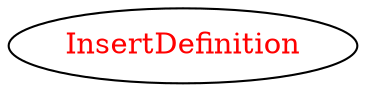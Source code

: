 digraph dependencyGraph {
 concentrate=true;
 ranksep="2.0";
 rankdir="LR"; 
 splines="ortho";
"InsertDefinition" [fontcolor="red"];
}